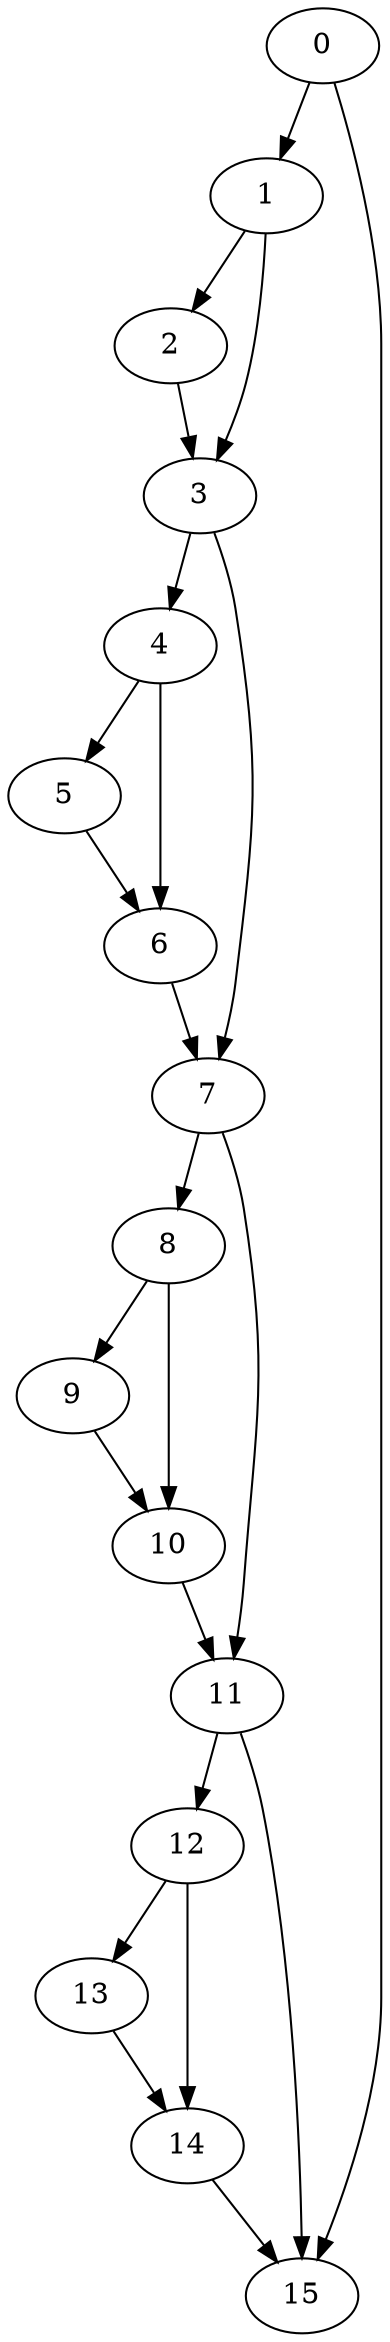 digraph {
	0
	1
	2
	3
	4
	5
	6
	7
	8
	9
	10
	11
	12
	13
	14
	15
	12 -> 13
	0 -> 15
	11 -> 15
	14 -> 15
	4 -> 5
	7 -> 8
	10 -> 11
	7 -> 11
	12 -> 14
	13 -> 14
	1 -> 2
	3 -> 4
	8 -> 9
	1 -> 3
	2 -> 3
	3 -> 7
	6 -> 7
	8 -> 10
	9 -> 10
	11 -> 12
	0 -> 1
	4 -> 6
	5 -> 6
}
